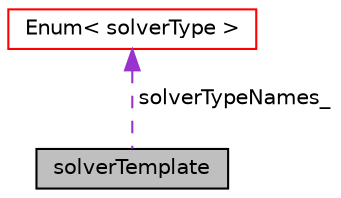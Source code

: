 digraph "solverTemplate"
{
  bgcolor="transparent";
  edge [fontname="Helvetica",fontsize="10",labelfontname="Helvetica",labelfontsize="10"];
  node [fontname="Helvetica",fontsize="10",shape=record];
  Node1 [label="solverTemplate",height=0.2,width=0.4,color="black", fillcolor="grey75", style="filled" fontcolor="black"];
  Node2 -> Node1 [dir="back",color="darkorchid3",fontsize="10",style="dashed",label=" solverTypeNames_" ,fontname="Helvetica"];
  Node2 [label="Enum\< solverType \>",height=0.2,width=0.4,color="red",URL="$classFoam_1_1Enum.html"];
}
